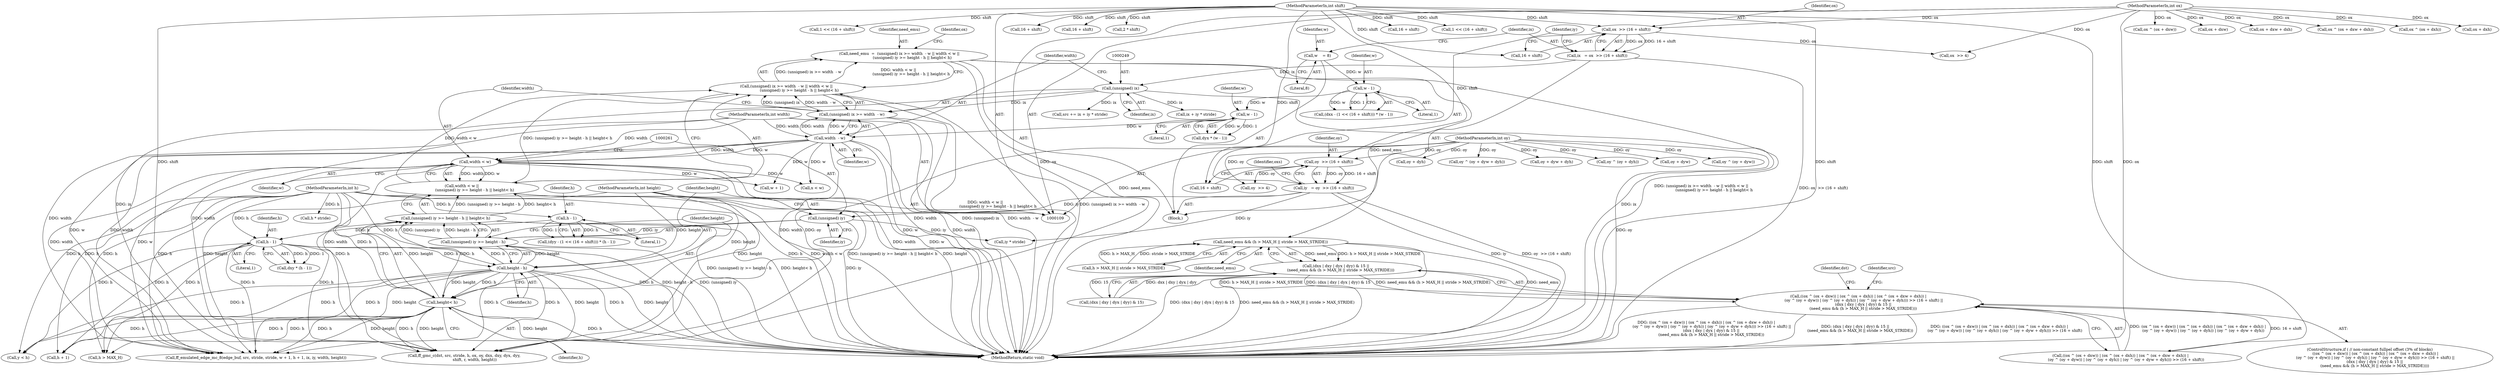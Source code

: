 digraph "0_FFmpeg_58cf31cee7a456057f337b3102a03206d833d5e8@integer" {
"1000244" [label="(Call,need_emu  =  (unsigned) ix >= width  - w || width < w ||\n                     (unsigned) iy >= height - h || height< h)"];
"1000246" [label="(Call,(unsigned) ix >= width  - w || width < w ||\n                     (unsigned) iy >= height - h || height< h)"];
"1000247" [label="(Call,(unsigned) ix >= width  - w)"];
"1000248" [label="(Call,(unsigned) ix)"];
"1000130" [label="(Call,ix   = ox  >> (16 + shift))"];
"1000132" [label="(Call,ox  >> (16 + shift))"];
"1000114" [label="(MethodParameterIn,int ox)"];
"1000120" [label="(MethodParameterIn,int shift)"];
"1000251" [label="(Call,width  - w)"];
"1000122" [label="(MethodParameterIn,int width)"];
"1000240" [label="(Call,w - 1)"];
"1000210" [label="(Call,w - 1)"];
"1000126" [label="(Call,w    = 8)"];
"1000254" [label="(Call,width < w ||\n                     (unsigned) iy >= height - h || height< h)"];
"1000255" [label="(Call,width < w)"];
"1000258" [label="(Call,(unsigned) iy >= height - h || height< h)"];
"1000259" [label="(Call,(unsigned) iy >= height - h)"];
"1000260" [label="(Call,(unsigned) iy)"];
"1000138" [label="(Call,iy   = oy  >> (16 + shift))"];
"1000140" [label="(Call,oy  >> (16 + shift))"];
"1000115" [label="(MethodParameterIn,int oy)"];
"1000263" [label="(Call,height - h)"];
"1000123" [label="(MethodParameterIn,int height)"];
"1000232" [label="(Call,h - 1)"];
"1000224" [label="(Call,h - 1)"];
"1000113" [label="(MethodParameterIn,int h)"];
"1000266" [label="(Call,height< h)"];
"1000324" [label="(Call,need_emu && (h > MAX_H || stride > MAX_STRIDE))"];
"1000314" [label="(Call,(dxx | dxy | dyx | dyy) & 15 ||\n        (need_emu && (h > MAX_H || stride > MAX_STRIDE)))"];
"1000270" [label="(Call,((ox ^ (ox + dxw)) | (ox ^ (ox + dxh)) | (ox ^ (ox + dxw + dxh)) |\n         (oy ^ (oy + dyw)) | (oy ^ (oy + dyh)) | (oy ^ (oy + dyw + dyh))) >> (16 + shift) ||\n        (dxx | dxy | dyx | dyy) & 15 ||\n        (need_emu && (h > MAX_H || stride > MAX_STRIDE)))"];
"1000242" [label="(Literal,1)"];
"1000326" [label="(Call,h > MAX_H || stride > MAX_STRIDE)"];
"1000128" [label="(Literal,8)"];
"1000315" [label="(Call,(dxx | dxy | dyx | dyy) & 15)"];
"1000258" [label="(Call,(unsigned) iy >= height - h || height< h)"];
"1000311" [label="(Call,16 + shift)"];
"1000314" [label="(Call,(dxx | dxy | dyx | dyy) & 15 ||\n        (need_emu && (h > MAX_H || stride > MAX_STRIDE)))"];
"1000257" [label="(Identifier,w)"];
"1000273" [label="(Call,ox ^ (ox + dxw))"];
"1000232" [label="(Call,h - 1)"];
"1000212" [label="(Literal,1)"];
"1000270" [label="(Call,((ox ^ (ox + dxw)) | (ox ^ (ox + dxh)) | (ox ^ (ox + dxw + dxh)) |\n         (oy ^ (oy + dyw)) | (oy ^ (oy + dyh)) | (oy ^ (oy + dyw + dyh))) >> (16 + shift) ||\n        (dxx | dxy | dyx | dyy) & 15 ||\n        (need_emu && (h > MAX_H || stride > MAX_STRIDE)))"];
"1000301" [label="(Call,oy + dyh)"];
"1000141" [label="(Identifier,oy)"];
"1000210" [label="(Call,w - 1)"];
"1000219" [label="(Call,1 << (16 + shift))"];
"1000271" [label="(Call,((ox ^ (ox + dxw)) | (ox ^ (ox + dxh)) | (ox ^ (ox + dxw + dxh)) |\n         (oy ^ (oy + dyw)) | (oy ^ (oy + dyh)) | (oy ^ (oy + dyw + dyh))) >> (16 + shift))"];
"1000211" [label="(Identifier,w)"];
"1000124" [label="(Block,)"];
"1000240" [label="(Call,w - 1)"];
"1000265" [label="(Identifier,h)"];
"1000304" [label="(Call,oy ^ (oy + dyw + dyh))"];
"1000275" [label="(Call,ox + dxw)"];
"1000233" [label="(Identifier,h)"];
"1000241" [label="(Identifier,w)"];
"1000115" [label="(MethodParameterIn,int oy)"];
"1000154" [label="(Call,oy  >> 4)"];
"1000306" [label="(Call,oy + dyw + dyh)"];
"1000132" [label="(Call,ox  >> (16 + shift))"];
"1000114" [label="(MethodParameterIn,int ox)"];
"1000234" [label="(Literal,1)"];
"1000352" [label="(Call,ix + iy * stride)"];
"1000123" [label="(MethodParameterIn,int height)"];
"1000325" [label="(Identifier,need_emu)"];
"1000126" [label="(Call,w    = 8)"];
"1000287" [label="(Call,ox + dxw + dxh)"];
"1000247" [label="(Call,(unsigned) ix >= width  - w)"];
"1000334" [label="(Call,ff_gmc_c(dst, src, stride, h, ox, oy, dxx, dxy, dyx, dyy,\n                 shift, r, width, height))"];
"1000335" [label="(Identifier,dst)"];
"1000252" [label="(Identifier,width)"];
"1000256" [label="(Identifier,width)"];
"1000205" [label="(Call,1 << (16 + shift))"];
"1000248" [label="(Call,(unsigned) ix)"];
"1000251" [label="(Call,width  - w)"];
"1000120" [label="(MethodParameterIn,int shift)"];
"1000142" [label="(Call,16 + shift)"];
"1000216" [label="(Call,(dyy - (1 << (16 + shift))) * (h - 1))"];
"1000264" [label="(Identifier,height)"];
"1000245" [label="(Identifier,need_emu)"];
"1000244" [label="(Call,need_emu  =  (unsigned) ix >= width  - w || width < w ||\n                     (unsigned) iy >= height - h || height< h)"];
"1000365" [label="(Call,w + 1)"];
"1000263" [label="(Call,height - h)"];
"1000226" [label="(Literal,1)"];
"1000260" [label="(Call,(unsigned) iy)"];
"1000351" [label="(Identifier,src)"];
"1000285" [label="(Call,ox ^ (ox + dxw + dxh))"];
"1000279" [label="(Call,ox ^ (ox + dxh))"];
"1000250" [label="(Identifier,ix)"];
"1000224" [label="(Call,h - 1)"];
"1000122" [label="(MethodParameterIn,int width)"];
"1000281" [label="(Call,ox + dxh)"];
"1000130" [label="(Call,ix   = ox  >> (16 + shift))"];
"1000360" [label="(Call,ff_emulated_edge_mc_8(edge_buf, src, stride, stride, w + 1, h + 1, ix, iy, width, height))"];
"1000148" [label="(Call,ox  >> 4)"];
"1000147" [label="(Identifier,oxs)"];
"1000354" [label="(Call,iy * stride)"];
"1000299" [label="(Call,oy ^ (oy + dyh))"];
"1000230" [label="(Call,dxy * (h - 1))"];
"1000133" [label="(Identifier,ox)"];
"1000131" [label="(Identifier,ix)"];
"1000127" [label="(Identifier,w)"];
"1000269" [label="(ControlStructure,if ( // non-constant fullpel offset (3% of blocks)\n         ((ox ^ (ox + dxw)) | (ox ^ (ox + dxh)) | (ox ^ (ox + dxw + dxh)) |\n         (oy ^ (oy + dyw)) | (oy ^ (oy + dyh)) | (oy ^ (oy + dyw + dyh))) >> (16 + shift) ||\n        (dxx | dxy | dyx | dyy) & 15 ||\n        (need_emu && (h > MAX_H || stride > MAX_STRIDE))))"];
"1000253" [label="(Identifier,w)"];
"1000268" [label="(Identifier,h)"];
"1000368" [label="(Call,h + 1)"];
"1000274" [label="(Identifier,ox)"];
"1000134" [label="(Call,16 + shift)"];
"1000259" [label="(Call,(unsigned) iy >= height - h)"];
"1000262" [label="(Identifier,iy)"];
"1000324" [label="(Call,need_emu && (h > MAX_H || stride > MAX_STRIDE))"];
"1000254" [label="(Call,width < w ||\n                     (unsigned) iy >= height - h || height< h)"];
"1000327" [label="(Call,h > MAX_H)"];
"1000139" [label="(Identifier,iy)"];
"1000382" [label="(Call,x < w)"];
"1000221" [label="(Call,16 + shift)"];
"1000246" [label="(Call,(unsigned) ix >= width  - w || width < w ||\n                     (unsigned) iy >= height - h || height< h)"];
"1000267" [label="(Identifier,height)"];
"1000225" [label="(Identifier,h)"];
"1000295" [label="(Call,oy + dyw)"];
"1000140" [label="(Call,oy  >> (16 + shift))"];
"1000113" [label="(MethodParameterIn,int h)"];
"1000138" [label="(Call,iy   = oy  >> (16 + shift))"];
"1000266" [label="(Call,height< h)"];
"1000207" [label="(Call,16 + shift)"];
"1000293" [label="(Call,oy ^ (oy + dyw))"];
"1000255" [label="(Call,width < w)"];
"1000202" [label="(Call,(dxx - (1 << (16 + shift))) * (w - 1))"];
"1000350" [label="(Call,src += ix + iy * stride)"];
"1000238" [label="(Call,dyx * (w - 1))"];
"1000399" [label="(Call,y < h)"];
"1000412" [label="(Call,h * stride)"];
"1000415" [label="(MethodReturn,static void)"];
"1000193" [label="(Call,2 * shift)"];
"1000244" -> "1000124"  [label="AST: "];
"1000244" -> "1000246"  [label="CFG: "];
"1000245" -> "1000244"  [label="AST: "];
"1000246" -> "1000244"  [label="AST: "];
"1000274" -> "1000244"  [label="CFG: "];
"1000244" -> "1000415"  [label="DDG: need_emu"];
"1000244" -> "1000415"  [label="DDG: (unsigned) ix >= width  - w || width < w ||\n                     (unsigned) iy >= height - h || height< h"];
"1000246" -> "1000244"  [label="DDG: (unsigned) ix >= width  - w"];
"1000246" -> "1000244"  [label="DDG: width < w ||\n                     (unsigned) iy >= height - h || height< h"];
"1000244" -> "1000324"  [label="DDG: need_emu"];
"1000246" -> "1000247"  [label="CFG: "];
"1000246" -> "1000254"  [label="CFG: "];
"1000247" -> "1000246"  [label="AST: "];
"1000254" -> "1000246"  [label="AST: "];
"1000246" -> "1000415"  [label="DDG: width < w ||\n                     (unsigned) iy >= height - h || height< h"];
"1000246" -> "1000415"  [label="DDG: (unsigned) ix >= width  - w"];
"1000247" -> "1000246"  [label="DDG: (unsigned) ix"];
"1000247" -> "1000246"  [label="DDG: width  - w"];
"1000254" -> "1000246"  [label="DDG: width < w"];
"1000254" -> "1000246"  [label="DDG: (unsigned) iy >= height - h || height< h"];
"1000247" -> "1000251"  [label="CFG: "];
"1000248" -> "1000247"  [label="AST: "];
"1000251" -> "1000247"  [label="AST: "];
"1000256" -> "1000247"  [label="CFG: "];
"1000247" -> "1000415"  [label="DDG: (unsigned) ix"];
"1000247" -> "1000415"  [label="DDG: width  - w"];
"1000248" -> "1000247"  [label="DDG: ix"];
"1000251" -> "1000247"  [label="DDG: width"];
"1000251" -> "1000247"  [label="DDG: w"];
"1000248" -> "1000250"  [label="CFG: "];
"1000249" -> "1000248"  [label="AST: "];
"1000250" -> "1000248"  [label="AST: "];
"1000252" -> "1000248"  [label="CFG: "];
"1000248" -> "1000415"  [label="DDG: ix"];
"1000130" -> "1000248"  [label="DDG: ix"];
"1000248" -> "1000350"  [label="DDG: ix"];
"1000248" -> "1000352"  [label="DDG: ix"];
"1000248" -> "1000360"  [label="DDG: ix"];
"1000130" -> "1000124"  [label="AST: "];
"1000130" -> "1000132"  [label="CFG: "];
"1000131" -> "1000130"  [label="AST: "];
"1000132" -> "1000130"  [label="AST: "];
"1000139" -> "1000130"  [label="CFG: "];
"1000130" -> "1000415"  [label="DDG: ox  >> (16 + shift)"];
"1000132" -> "1000130"  [label="DDG: ox"];
"1000132" -> "1000130"  [label="DDG: 16 + shift"];
"1000132" -> "1000134"  [label="CFG: "];
"1000133" -> "1000132"  [label="AST: "];
"1000134" -> "1000132"  [label="AST: "];
"1000114" -> "1000132"  [label="DDG: ox"];
"1000120" -> "1000132"  [label="DDG: shift"];
"1000132" -> "1000148"  [label="DDG: ox"];
"1000114" -> "1000109"  [label="AST: "];
"1000114" -> "1000415"  [label="DDG: ox"];
"1000114" -> "1000148"  [label="DDG: ox"];
"1000114" -> "1000273"  [label="DDG: ox"];
"1000114" -> "1000275"  [label="DDG: ox"];
"1000114" -> "1000279"  [label="DDG: ox"];
"1000114" -> "1000281"  [label="DDG: ox"];
"1000114" -> "1000285"  [label="DDG: ox"];
"1000114" -> "1000287"  [label="DDG: ox"];
"1000114" -> "1000334"  [label="DDG: ox"];
"1000120" -> "1000109"  [label="AST: "];
"1000120" -> "1000415"  [label="DDG: shift"];
"1000120" -> "1000134"  [label="DDG: shift"];
"1000120" -> "1000140"  [label="DDG: shift"];
"1000120" -> "1000142"  [label="DDG: shift"];
"1000120" -> "1000193"  [label="DDG: shift"];
"1000120" -> "1000205"  [label="DDG: shift"];
"1000120" -> "1000207"  [label="DDG: shift"];
"1000120" -> "1000219"  [label="DDG: shift"];
"1000120" -> "1000221"  [label="DDG: shift"];
"1000120" -> "1000271"  [label="DDG: shift"];
"1000120" -> "1000311"  [label="DDG: shift"];
"1000120" -> "1000334"  [label="DDG: shift"];
"1000251" -> "1000253"  [label="CFG: "];
"1000252" -> "1000251"  [label="AST: "];
"1000253" -> "1000251"  [label="AST: "];
"1000251" -> "1000415"  [label="DDG: w"];
"1000251" -> "1000415"  [label="DDG: width"];
"1000122" -> "1000251"  [label="DDG: width"];
"1000240" -> "1000251"  [label="DDG: w"];
"1000251" -> "1000255"  [label="DDG: width"];
"1000251" -> "1000255"  [label="DDG: w"];
"1000251" -> "1000334"  [label="DDG: width"];
"1000251" -> "1000360"  [label="DDG: w"];
"1000251" -> "1000360"  [label="DDG: width"];
"1000251" -> "1000365"  [label="DDG: w"];
"1000251" -> "1000382"  [label="DDG: w"];
"1000122" -> "1000109"  [label="AST: "];
"1000122" -> "1000415"  [label="DDG: width"];
"1000122" -> "1000255"  [label="DDG: width"];
"1000122" -> "1000334"  [label="DDG: width"];
"1000122" -> "1000360"  [label="DDG: width"];
"1000240" -> "1000238"  [label="AST: "];
"1000240" -> "1000242"  [label="CFG: "];
"1000241" -> "1000240"  [label="AST: "];
"1000242" -> "1000240"  [label="AST: "];
"1000238" -> "1000240"  [label="CFG: "];
"1000240" -> "1000238"  [label="DDG: w"];
"1000240" -> "1000238"  [label="DDG: 1"];
"1000210" -> "1000240"  [label="DDG: w"];
"1000210" -> "1000202"  [label="AST: "];
"1000210" -> "1000212"  [label="CFG: "];
"1000211" -> "1000210"  [label="AST: "];
"1000212" -> "1000210"  [label="AST: "];
"1000202" -> "1000210"  [label="CFG: "];
"1000210" -> "1000202"  [label="DDG: w"];
"1000210" -> "1000202"  [label="DDG: 1"];
"1000126" -> "1000210"  [label="DDG: w"];
"1000126" -> "1000124"  [label="AST: "];
"1000126" -> "1000128"  [label="CFG: "];
"1000127" -> "1000126"  [label="AST: "];
"1000128" -> "1000126"  [label="AST: "];
"1000131" -> "1000126"  [label="CFG: "];
"1000254" -> "1000255"  [label="CFG: "];
"1000254" -> "1000258"  [label="CFG: "];
"1000255" -> "1000254"  [label="AST: "];
"1000258" -> "1000254"  [label="AST: "];
"1000254" -> "1000415"  [label="DDG: width < w"];
"1000254" -> "1000415"  [label="DDG: (unsigned) iy >= height - h || height< h"];
"1000255" -> "1000254"  [label="DDG: width"];
"1000255" -> "1000254"  [label="DDG: w"];
"1000258" -> "1000254"  [label="DDG: (unsigned) iy >= height - h"];
"1000258" -> "1000254"  [label="DDG: height< h"];
"1000255" -> "1000257"  [label="CFG: "];
"1000256" -> "1000255"  [label="AST: "];
"1000257" -> "1000255"  [label="AST: "];
"1000261" -> "1000255"  [label="CFG: "];
"1000255" -> "1000415"  [label="DDG: w"];
"1000255" -> "1000415"  [label="DDG: width"];
"1000255" -> "1000334"  [label="DDG: width"];
"1000255" -> "1000360"  [label="DDG: w"];
"1000255" -> "1000360"  [label="DDG: width"];
"1000255" -> "1000365"  [label="DDG: w"];
"1000255" -> "1000382"  [label="DDG: w"];
"1000258" -> "1000259"  [label="CFG: "];
"1000258" -> "1000266"  [label="CFG: "];
"1000259" -> "1000258"  [label="AST: "];
"1000266" -> "1000258"  [label="AST: "];
"1000258" -> "1000415"  [label="DDG: (unsigned) iy >= height - h"];
"1000258" -> "1000415"  [label="DDG: height< h"];
"1000259" -> "1000258"  [label="DDG: (unsigned) iy"];
"1000259" -> "1000258"  [label="DDG: height - h"];
"1000266" -> "1000258"  [label="DDG: height"];
"1000266" -> "1000258"  [label="DDG: h"];
"1000259" -> "1000263"  [label="CFG: "];
"1000260" -> "1000259"  [label="AST: "];
"1000263" -> "1000259"  [label="AST: "];
"1000267" -> "1000259"  [label="CFG: "];
"1000259" -> "1000415"  [label="DDG: (unsigned) iy"];
"1000259" -> "1000415"  [label="DDG: height - h"];
"1000260" -> "1000259"  [label="DDG: iy"];
"1000263" -> "1000259"  [label="DDG: height"];
"1000263" -> "1000259"  [label="DDG: h"];
"1000260" -> "1000262"  [label="CFG: "];
"1000261" -> "1000260"  [label="AST: "];
"1000262" -> "1000260"  [label="AST: "];
"1000264" -> "1000260"  [label="CFG: "];
"1000260" -> "1000415"  [label="DDG: iy"];
"1000138" -> "1000260"  [label="DDG: iy"];
"1000260" -> "1000354"  [label="DDG: iy"];
"1000138" -> "1000124"  [label="AST: "];
"1000138" -> "1000140"  [label="CFG: "];
"1000139" -> "1000138"  [label="AST: "];
"1000140" -> "1000138"  [label="AST: "];
"1000147" -> "1000138"  [label="CFG: "];
"1000138" -> "1000415"  [label="DDG: iy"];
"1000138" -> "1000415"  [label="DDG: oy  >> (16 + shift)"];
"1000140" -> "1000138"  [label="DDG: oy"];
"1000140" -> "1000138"  [label="DDG: 16 + shift"];
"1000138" -> "1000354"  [label="DDG: iy"];
"1000140" -> "1000142"  [label="CFG: "];
"1000141" -> "1000140"  [label="AST: "];
"1000142" -> "1000140"  [label="AST: "];
"1000115" -> "1000140"  [label="DDG: oy"];
"1000140" -> "1000154"  [label="DDG: oy"];
"1000115" -> "1000109"  [label="AST: "];
"1000115" -> "1000415"  [label="DDG: oy"];
"1000115" -> "1000154"  [label="DDG: oy"];
"1000115" -> "1000293"  [label="DDG: oy"];
"1000115" -> "1000295"  [label="DDG: oy"];
"1000115" -> "1000299"  [label="DDG: oy"];
"1000115" -> "1000301"  [label="DDG: oy"];
"1000115" -> "1000304"  [label="DDG: oy"];
"1000115" -> "1000306"  [label="DDG: oy"];
"1000115" -> "1000334"  [label="DDG: oy"];
"1000263" -> "1000265"  [label="CFG: "];
"1000264" -> "1000263"  [label="AST: "];
"1000265" -> "1000263"  [label="AST: "];
"1000263" -> "1000415"  [label="DDG: h"];
"1000263" -> "1000415"  [label="DDG: height"];
"1000123" -> "1000263"  [label="DDG: height"];
"1000232" -> "1000263"  [label="DDG: h"];
"1000113" -> "1000263"  [label="DDG: h"];
"1000263" -> "1000266"  [label="DDG: height"];
"1000263" -> "1000266"  [label="DDG: h"];
"1000263" -> "1000327"  [label="DDG: h"];
"1000263" -> "1000334"  [label="DDG: h"];
"1000263" -> "1000334"  [label="DDG: height"];
"1000263" -> "1000360"  [label="DDG: h"];
"1000263" -> "1000360"  [label="DDG: height"];
"1000263" -> "1000368"  [label="DDG: h"];
"1000263" -> "1000399"  [label="DDG: h"];
"1000123" -> "1000109"  [label="AST: "];
"1000123" -> "1000415"  [label="DDG: height"];
"1000123" -> "1000266"  [label="DDG: height"];
"1000123" -> "1000334"  [label="DDG: height"];
"1000123" -> "1000360"  [label="DDG: height"];
"1000232" -> "1000230"  [label="AST: "];
"1000232" -> "1000234"  [label="CFG: "];
"1000233" -> "1000232"  [label="AST: "];
"1000234" -> "1000232"  [label="AST: "];
"1000230" -> "1000232"  [label="CFG: "];
"1000232" -> "1000415"  [label="DDG: h"];
"1000232" -> "1000230"  [label="DDG: h"];
"1000232" -> "1000230"  [label="DDG: 1"];
"1000224" -> "1000232"  [label="DDG: h"];
"1000113" -> "1000232"  [label="DDG: h"];
"1000232" -> "1000327"  [label="DDG: h"];
"1000232" -> "1000334"  [label="DDG: h"];
"1000232" -> "1000360"  [label="DDG: h"];
"1000232" -> "1000368"  [label="DDG: h"];
"1000232" -> "1000399"  [label="DDG: h"];
"1000224" -> "1000216"  [label="AST: "];
"1000224" -> "1000226"  [label="CFG: "];
"1000225" -> "1000224"  [label="AST: "];
"1000226" -> "1000224"  [label="AST: "];
"1000216" -> "1000224"  [label="CFG: "];
"1000224" -> "1000216"  [label="DDG: h"];
"1000224" -> "1000216"  [label="DDG: 1"];
"1000113" -> "1000224"  [label="DDG: h"];
"1000113" -> "1000109"  [label="AST: "];
"1000113" -> "1000415"  [label="DDG: h"];
"1000113" -> "1000266"  [label="DDG: h"];
"1000113" -> "1000327"  [label="DDG: h"];
"1000113" -> "1000334"  [label="DDG: h"];
"1000113" -> "1000360"  [label="DDG: h"];
"1000113" -> "1000368"  [label="DDG: h"];
"1000113" -> "1000399"  [label="DDG: h"];
"1000113" -> "1000412"  [label="DDG: h"];
"1000266" -> "1000268"  [label="CFG: "];
"1000267" -> "1000266"  [label="AST: "];
"1000268" -> "1000266"  [label="AST: "];
"1000266" -> "1000415"  [label="DDG: height"];
"1000266" -> "1000415"  [label="DDG: h"];
"1000266" -> "1000327"  [label="DDG: h"];
"1000266" -> "1000334"  [label="DDG: h"];
"1000266" -> "1000334"  [label="DDG: height"];
"1000266" -> "1000360"  [label="DDG: h"];
"1000266" -> "1000360"  [label="DDG: height"];
"1000266" -> "1000368"  [label="DDG: h"];
"1000266" -> "1000399"  [label="DDG: h"];
"1000324" -> "1000314"  [label="AST: "];
"1000324" -> "1000325"  [label="CFG: "];
"1000324" -> "1000326"  [label="CFG: "];
"1000325" -> "1000324"  [label="AST: "];
"1000326" -> "1000324"  [label="AST: "];
"1000314" -> "1000324"  [label="CFG: "];
"1000324" -> "1000415"  [label="DDG: h > MAX_H || stride > MAX_STRIDE"];
"1000324" -> "1000415"  [label="DDG: need_emu"];
"1000324" -> "1000314"  [label="DDG: need_emu"];
"1000324" -> "1000314"  [label="DDG: h > MAX_H || stride > MAX_STRIDE"];
"1000326" -> "1000324"  [label="DDG: h > MAX_H"];
"1000326" -> "1000324"  [label="DDG: stride > MAX_STRIDE"];
"1000314" -> "1000270"  [label="AST: "];
"1000314" -> "1000315"  [label="CFG: "];
"1000315" -> "1000314"  [label="AST: "];
"1000270" -> "1000314"  [label="CFG: "];
"1000314" -> "1000415"  [label="DDG: (dxx | dxy | dyx | dyy) & 15"];
"1000314" -> "1000415"  [label="DDG: need_emu && (h > MAX_H || stride > MAX_STRIDE)"];
"1000314" -> "1000270"  [label="DDG: (dxx | dxy | dyx | dyy) & 15"];
"1000314" -> "1000270"  [label="DDG: need_emu && (h > MAX_H || stride > MAX_STRIDE)"];
"1000315" -> "1000314"  [label="DDG: dxx | dxy | dyx | dyy"];
"1000315" -> "1000314"  [label="DDG: 15"];
"1000270" -> "1000269"  [label="AST: "];
"1000270" -> "1000271"  [label="CFG: "];
"1000271" -> "1000270"  [label="AST: "];
"1000335" -> "1000270"  [label="CFG: "];
"1000351" -> "1000270"  [label="CFG: "];
"1000270" -> "1000415"  [label="DDG: ((ox ^ (ox + dxw)) | (ox ^ (ox + dxh)) | (ox ^ (ox + dxw + dxh)) |\n         (oy ^ (oy + dyw)) | (oy ^ (oy + dyh)) | (oy ^ (oy + dyw + dyh))) >> (16 + shift) ||\n        (dxx | dxy | dyx | dyy) & 15 ||\n        (need_emu && (h > MAX_H || stride > MAX_STRIDE))"];
"1000270" -> "1000415"  [label="DDG: (dxx | dxy | dyx | dyy) & 15 ||\n        (need_emu && (h > MAX_H || stride > MAX_STRIDE))"];
"1000270" -> "1000415"  [label="DDG: ((ox ^ (ox + dxw)) | (ox ^ (ox + dxh)) | (ox ^ (ox + dxw + dxh)) |\n         (oy ^ (oy + dyw)) | (oy ^ (oy + dyh)) | (oy ^ (oy + dyw + dyh))) >> (16 + shift)"];
"1000271" -> "1000270"  [label="DDG: (ox ^ (ox + dxw)) | (ox ^ (ox + dxh)) | (ox ^ (ox + dxw + dxh)) |\n         (oy ^ (oy + dyw)) | (oy ^ (oy + dyh)) | (oy ^ (oy + dyw + dyh))"];
"1000271" -> "1000270"  [label="DDG: 16 + shift"];
}
